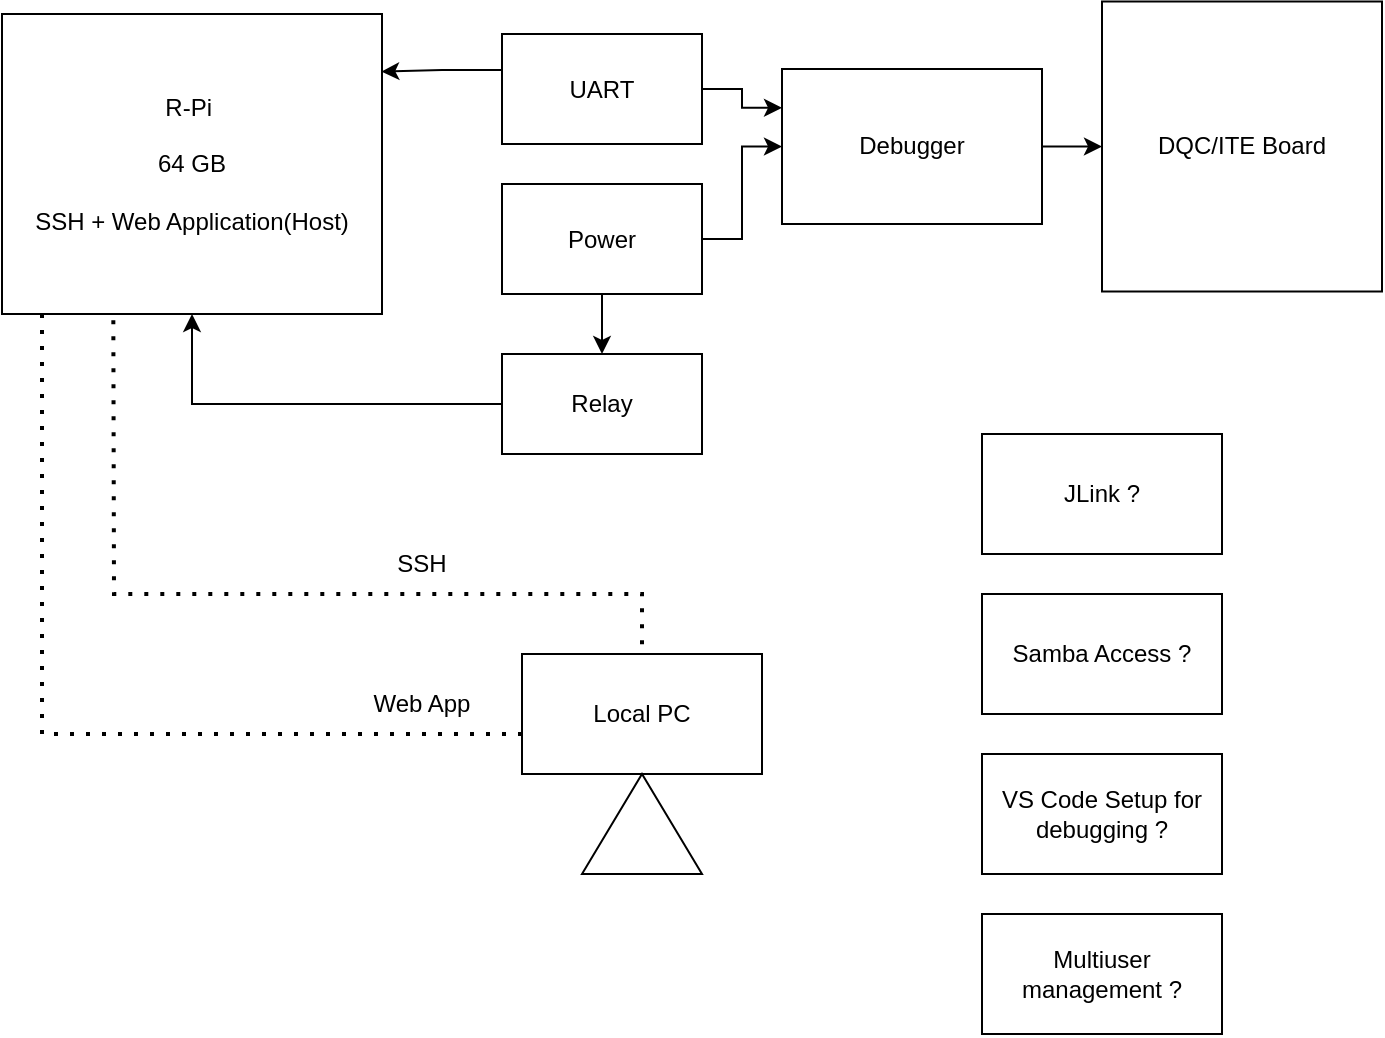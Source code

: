 <mxfile version="24.7.7">
  <diagram name="Page-1" id="JxampNL0Ej3k2KaPyQAo">
    <mxGraphModel dx="774" dy="459" grid="1" gridSize="10" guides="1" tooltips="1" connect="1" arrows="1" fold="1" page="1" pageScale="1" pageWidth="827" pageHeight="1169" math="0" shadow="0">
      <root>
        <mxCell id="0" />
        <mxCell id="1" parent="0" />
        <mxCell id="fvj22ZWd0LQlKyJpi2xt-1" value="Local PC" style="rounded=0;whiteSpace=wrap;html=1;" vertex="1" parent="1">
          <mxGeometry x="360" y="440" width="120" height="60" as="geometry" />
        </mxCell>
        <mxCell id="fvj22ZWd0LQlKyJpi2xt-2" value="" style="triangle;whiteSpace=wrap;html=1;direction=north;" vertex="1" parent="1">
          <mxGeometry x="390" y="500" width="60" height="50" as="geometry" />
        </mxCell>
        <mxCell id="fvj22ZWd0LQlKyJpi2xt-3" value="R-Pi&amp;nbsp;&lt;br&gt;&lt;br&gt;64 GB&lt;br&gt;&lt;br&gt;SSH + Web Application(Host)" style="rounded=0;whiteSpace=wrap;html=1;" vertex="1" parent="1">
          <mxGeometry x="100" y="120" width="190" height="150" as="geometry" />
        </mxCell>
        <mxCell id="fvj22ZWd0LQlKyJpi2xt-9" value="" style="edgeStyle=orthogonalEdgeStyle;rounded=0;orthogonalLoop=1;jettySize=auto;html=1;entryX=0.998;entryY=0.192;entryDx=0;entryDy=0;entryPerimeter=0;" edge="1" parent="1" source="fvj22ZWd0LQlKyJpi2xt-4" target="fvj22ZWd0LQlKyJpi2xt-3">
          <mxGeometry relative="1" as="geometry">
            <Array as="points">
              <mxPoint x="320" y="148" />
              <mxPoint x="320" y="149" />
            </Array>
          </mxGeometry>
        </mxCell>
        <mxCell id="fvj22ZWd0LQlKyJpi2xt-11" value="" style="edgeStyle=orthogonalEdgeStyle;rounded=0;orthogonalLoop=1;jettySize=auto;html=1;entryX=0;entryY=0.25;entryDx=0;entryDy=0;" edge="1" parent="1" source="fvj22ZWd0LQlKyJpi2xt-4" target="fvj22ZWd0LQlKyJpi2xt-6">
          <mxGeometry relative="1" as="geometry" />
        </mxCell>
        <mxCell id="fvj22ZWd0LQlKyJpi2xt-4" value="UART" style="rounded=0;whiteSpace=wrap;html=1;" vertex="1" parent="1">
          <mxGeometry x="350" y="130" width="100" height="55" as="geometry" />
        </mxCell>
        <mxCell id="fvj22ZWd0LQlKyJpi2xt-12" value="" style="edgeStyle=orthogonalEdgeStyle;rounded=0;orthogonalLoop=1;jettySize=auto;html=1;" edge="1" parent="1" source="fvj22ZWd0LQlKyJpi2xt-5" target="fvj22ZWd0LQlKyJpi2xt-6">
          <mxGeometry relative="1" as="geometry" />
        </mxCell>
        <mxCell id="fvj22ZWd0LQlKyJpi2xt-15" value="" style="edgeStyle=orthogonalEdgeStyle;rounded=0;orthogonalLoop=1;jettySize=auto;html=1;" edge="1" parent="1" source="fvj22ZWd0LQlKyJpi2xt-5" target="fvj22ZWd0LQlKyJpi2xt-14">
          <mxGeometry relative="1" as="geometry" />
        </mxCell>
        <mxCell id="fvj22ZWd0LQlKyJpi2xt-5" value="Power" style="rounded=0;whiteSpace=wrap;html=1;" vertex="1" parent="1">
          <mxGeometry x="350" y="205" width="100" height="55" as="geometry" />
        </mxCell>
        <mxCell id="fvj22ZWd0LQlKyJpi2xt-13" value="" style="edgeStyle=orthogonalEdgeStyle;rounded=0;orthogonalLoop=1;jettySize=auto;html=1;" edge="1" parent="1" source="fvj22ZWd0LQlKyJpi2xt-6" target="fvj22ZWd0LQlKyJpi2xt-7">
          <mxGeometry relative="1" as="geometry" />
        </mxCell>
        <mxCell id="fvj22ZWd0LQlKyJpi2xt-6" value="Debugger" style="rounded=0;whiteSpace=wrap;html=1;" vertex="1" parent="1">
          <mxGeometry x="490" y="147.5" width="130" height="77.5" as="geometry" />
        </mxCell>
        <mxCell id="fvj22ZWd0LQlKyJpi2xt-7" value="DQC/ITE Board" style="rounded=0;whiteSpace=wrap;html=1;" vertex="1" parent="1">
          <mxGeometry x="650" y="113.75" width="140" height="145" as="geometry" />
        </mxCell>
        <mxCell id="fvj22ZWd0LQlKyJpi2xt-14" value="Relay" style="rounded=0;whiteSpace=wrap;html=1;" vertex="1" parent="1">
          <mxGeometry x="350" y="290" width="100" height="50" as="geometry" />
        </mxCell>
        <mxCell id="fvj22ZWd0LQlKyJpi2xt-16" value="" style="endArrow=classic;html=1;rounded=0;exitX=0;exitY=0.5;exitDx=0;exitDy=0;entryX=0.5;entryY=1;entryDx=0;entryDy=0;" edge="1" parent="1" source="fvj22ZWd0LQlKyJpi2xt-14" target="fvj22ZWd0LQlKyJpi2xt-3">
          <mxGeometry width="50" height="50" relative="1" as="geometry">
            <mxPoint x="430" y="300" as="sourcePoint" />
            <mxPoint x="480" y="250" as="targetPoint" />
            <Array as="points">
              <mxPoint x="195" y="315" />
            </Array>
          </mxGeometry>
        </mxCell>
        <mxCell id="fvj22ZWd0LQlKyJpi2xt-17" value="" style="endArrow=none;dashed=1;html=1;dashPattern=1 3;strokeWidth=2;rounded=0;exitX=0.293;exitY=1.021;exitDx=0;exitDy=0;exitPerimeter=0;entryX=0.5;entryY=0;entryDx=0;entryDy=0;" edge="1" parent="1" source="fvj22ZWd0LQlKyJpi2xt-3" target="fvj22ZWd0LQlKyJpi2xt-1">
          <mxGeometry width="50" height="50" relative="1" as="geometry">
            <mxPoint x="430" y="400" as="sourcePoint" />
            <mxPoint x="480" y="350" as="targetPoint" />
            <Array as="points">
              <mxPoint x="156" y="410" />
              <mxPoint x="420" y="410" />
            </Array>
          </mxGeometry>
        </mxCell>
        <mxCell id="fvj22ZWd0LQlKyJpi2xt-18" value="" style="endArrow=none;dashed=1;html=1;dashPattern=1 3;strokeWidth=2;rounded=0;exitX=0.293;exitY=1.021;exitDx=0;exitDy=0;exitPerimeter=0;" edge="1" parent="1">
          <mxGeometry width="50" height="50" relative="1" as="geometry">
            <mxPoint x="120" y="270" as="sourcePoint" />
            <mxPoint x="360" y="480" as="targetPoint" />
            <Array as="points">
              <mxPoint x="120" y="407" />
              <mxPoint x="120" y="480" />
              <mxPoint x="360" y="480" />
            </Array>
          </mxGeometry>
        </mxCell>
        <mxCell id="fvj22ZWd0LQlKyJpi2xt-19" value="Web App" style="text;html=1;align=center;verticalAlign=middle;whiteSpace=wrap;rounded=0;" vertex="1" parent="1">
          <mxGeometry x="280" y="450" width="60" height="30" as="geometry" />
        </mxCell>
        <mxCell id="fvj22ZWd0LQlKyJpi2xt-20" value="SSH" style="text;html=1;align=center;verticalAlign=middle;whiteSpace=wrap;rounded=0;" vertex="1" parent="1">
          <mxGeometry x="280" y="380" width="60" height="30" as="geometry" />
        </mxCell>
        <mxCell id="fvj22ZWd0LQlKyJpi2xt-21" value="JLink ?" style="rounded=0;whiteSpace=wrap;html=1;" vertex="1" parent="1">
          <mxGeometry x="590" y="330" width="120" height="60" as="geometry" />
        </mxCell>
        <mxCell id="fvj22ZWd0LQlKyJpi2xt-22" value="Samba Access ?" style="rounded=0;whiteSpace=wrap;html=1;" vertex="1" parent="1">
          <mxGeometry x="590" y="410" width="120" height="60" as="geometry" />
        </mxCell>
        <mxCell id="fvj22ZWd0LQlKyJpi2xt-23" value="VS Code Setup for debugging ?" style="rounded=0;whiteSpace=wrap;html=1;" vertex="1" parent="1">
          <mxGeometry x="590" y="490" width="120" height="60" as="geometry" />
        </mxCell>
        <mxCell id="fvj22ZWd0LQlKyJpi2xt-24" value="Multiuser management ?" style="rounded=0;whiteSpace=wrap;html=1;" vertex="1" parent="1">
          <mxGeometry x="590" y="570" width="120" height="60" as="geometry" />
        </mxCell>
      </root>
    </mxGraphModel>
  </diagram>
</mxfile>
